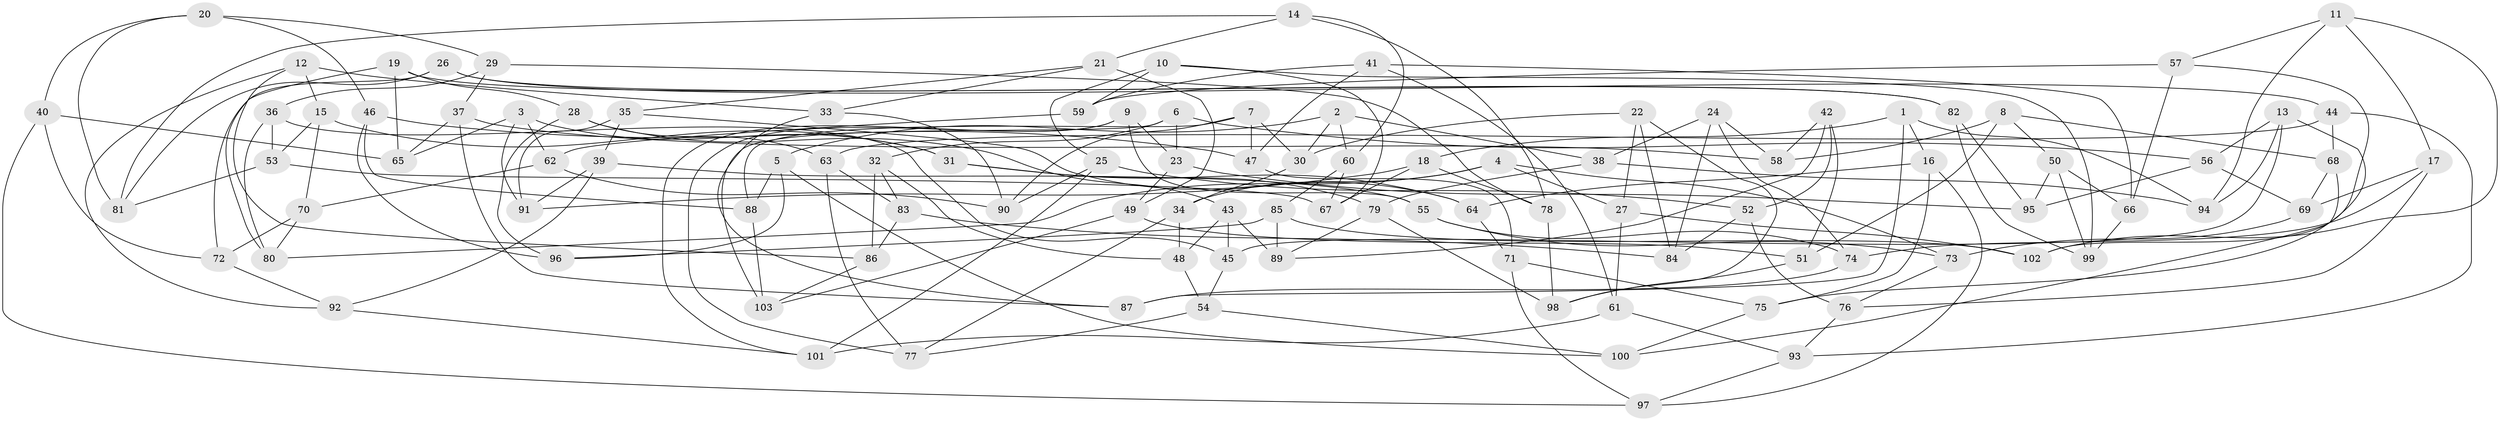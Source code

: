 // coarse degree distribution, {6: 0.5409836065573771, 5: 0.14754098360655737, 4: 0.29508196721311475, 3: 0.01639344262295082}
// Generated by graph-tools (version 1.1) at 2025/42/03/06/25 10:42:26]
// undirected, 103 vertices, 206 edges
graph export_dot {
graph [start="1"]
  node [color=gray90,style=filled];
  1;
  2;
  3;
  4;
  5;
  6;
  7;
  8;
  9;
  10;
  11;
  12;
  13;
  14;
  15;
  16;
  17;
  18;
  19;
  20;
  21;
  22;
  23;
  24;
  25;
  26;
  27;
  28;
  29;
  30;
  31;
  32;
  33;
  34;
  35;
  36;
  37;
  38;
  39;
  40;
  41;
  42;
  43;
  44;
  45;
  46;
  47;
  48;
  49;
  50;
  51;
  52;
  53;
  54;
  55;
  56;
  57;
  58;
  59;
  60;
  61;
  62;
  63;
  64;
  65;
  66;
  67;
  68;
  69;
  70;
  71;
  72;
  73;
  74;
  75;
  76;
  77;
  78;
  79;
  80;
  81;
  82;
  83;
  84;
  85;
  86;
  87;
  88;
  89;
  90;
  91;
  92;
  93;
  94;
  95;
  96;
  97;
  98;
  99;
  100;
  101;
  102;
  103;
  1 -- 94;
  1 -- 18;
  1 -- 87;
  1 -- 16;
  2 -- 5;
  2 -- 38;
  2 -- 30;
  2 -- 60;
  3 -- 31;
  3 -- 62;
  3 -- 65;
  3 -- 91;
  4 -- 27;
  4 -- 80;
  4 -- 73;
  4 -- 34;
  5 -- 88;
  5 -- 100;
  5 -- 96;
  6 -- 103;
  6 -- 23;
  6 -- 32;
  6 -- 56;
  7 -- 47;
  7 -- 90;
  7 -- 30;
  7 -- 88;
  8 -- 68;
  8 -- 50;
  8 -- 51;
  8 -- 58;
  9 -- 101;
  9 -- 23;
  9 -- 77;
  9 -- 55;
  10 -- 99;
  10 -- 67;
  10 -- 25;
  10 -- 59;
  11 -- 94;
  11 -- 17;
  11 -- 57;
  11 -- 102;
  12 -- 86;
  12 -- 92;
  12 -- 15;
  12 -- 33;
  13 -- 75;
  13 -- 94;
  13 -- 45;
  13 -- 56;
  14 -- 81;
  14 -- 21;
  14 -- 78;
  14 -- 60;
  15 -- 53;
  15 -- 31;
  15 -- 70;
  16 -- 75;
  16 -- 64;
  16 -- 97;
  17 -- 69;
  17 -- 76;
  17 -- 74;
  18 -- 67;
  18 -- 78;
  18 -- 91;
  19 -- 65;
  19 -- 28;
  19 -- 80;
  19 -- 82;
  20 -- 46;
  20 -- 81;
  20 -- 29;
  20 -- 40;
  21 -- 49;
  21 -- 35;
  21 -- 33;
  22 -- 27;
  22 -- 30;
  22 -- 84;
  22 -- 98;
  23 -- 95;
  23 -- 49;
  24 -- 74;
  24 -- 58;
  24 -- 38;
  24 -- 84;
  25 -- 52;
  25 -- 90;
  25 -- 101;
  26 -- 82;
  26 -- 44;
  26 -- 72;
  26 -- 81;
  27 -- 102;
  27 -- 61;
  28 -- 63;
  28 -- 43;
  28 -- 96;
  29 -- 36;
  29 -- 78;
  29 -- 37;
  30 -- 34;
  31 -- 79;
  31 -- 64;
  32 -- 86;
  32 -- 83;
  32 -- 48;
  33 -- 90;
  33 -- 87;
  34 -- 77;
  34 -- 48;
  35 -- 39;
  35 -- 64;
  35 -- 91;
  36 -- 45;
  36 -- 53;
  36 -- 80;
  37 -- 65;
  37 -- 58;
  37 -- 87;
  38 -- 79;
  38 -- 94;
  39 -- 92;
  39 -- 55;
  39 -- 91;
  40 -- 65;
  40 -- 72;
  40 -- 97;
  41 -- 66;
  41 -- 47;
  41 -- 59;
  41 -- 61;
  42 -- 89;
  42 -- 52;
  42 -- 58;
  42 -- 51;
  43 -- 89;
  43 -- 48;
  43 -- 45;
  44 -- 68;
  44 -- 93;
  44 -- 63;
  45 -- 54;
  46 -- 47;
  46 -- 88;
  46 -- 96;
  47 -- 71;
  48 -- 54;
  49 -- 103;
  49 -- 51;
  50 -- 66;
  50 -- 99;
  50 -- 95;
  51 -- 98;
  52 -- 76;
  52 -- 84;
  53 -- 81;
  53 -- 67;
  54 -- 100;
  54 -- 77;
  55 -- 74;
  55 -- 73;
  56 -- 69;
  56 -- 95;
  57 -- 102;
  57 -- 66;
  57 -- 59;
  59 -- 62;
  60 -- 67;
  60 -- 85;
  61 -- 101;
  61 -- 93;
  62 -- 90;
  62 -- 70;
  63 -- 83;
  63 -- 77;
  64 -- 71;
  66 -- 99;
  68 -- 69;
  68 -- 100;
  69 -- 73;
  70 -- 72;
  70 -- 80;
  71 -- 97;
  71 -- 75;
  72 -- 92;
  73 -- 76;
  74 -- 87;
  75 -- 100;
  76 -- 93;
  78 -- 98;
  79 -- 98;
  79 -- 89;
  82 -- 95;
  82 -- 99;
  83 -- 86;
  83 -- 84;
  85 -- 89;
  85 -- 96;
  85 -- 102;
  86 -- 103;
  88 -- 103;
  92 -- 101;
  93 -- 97;
}
